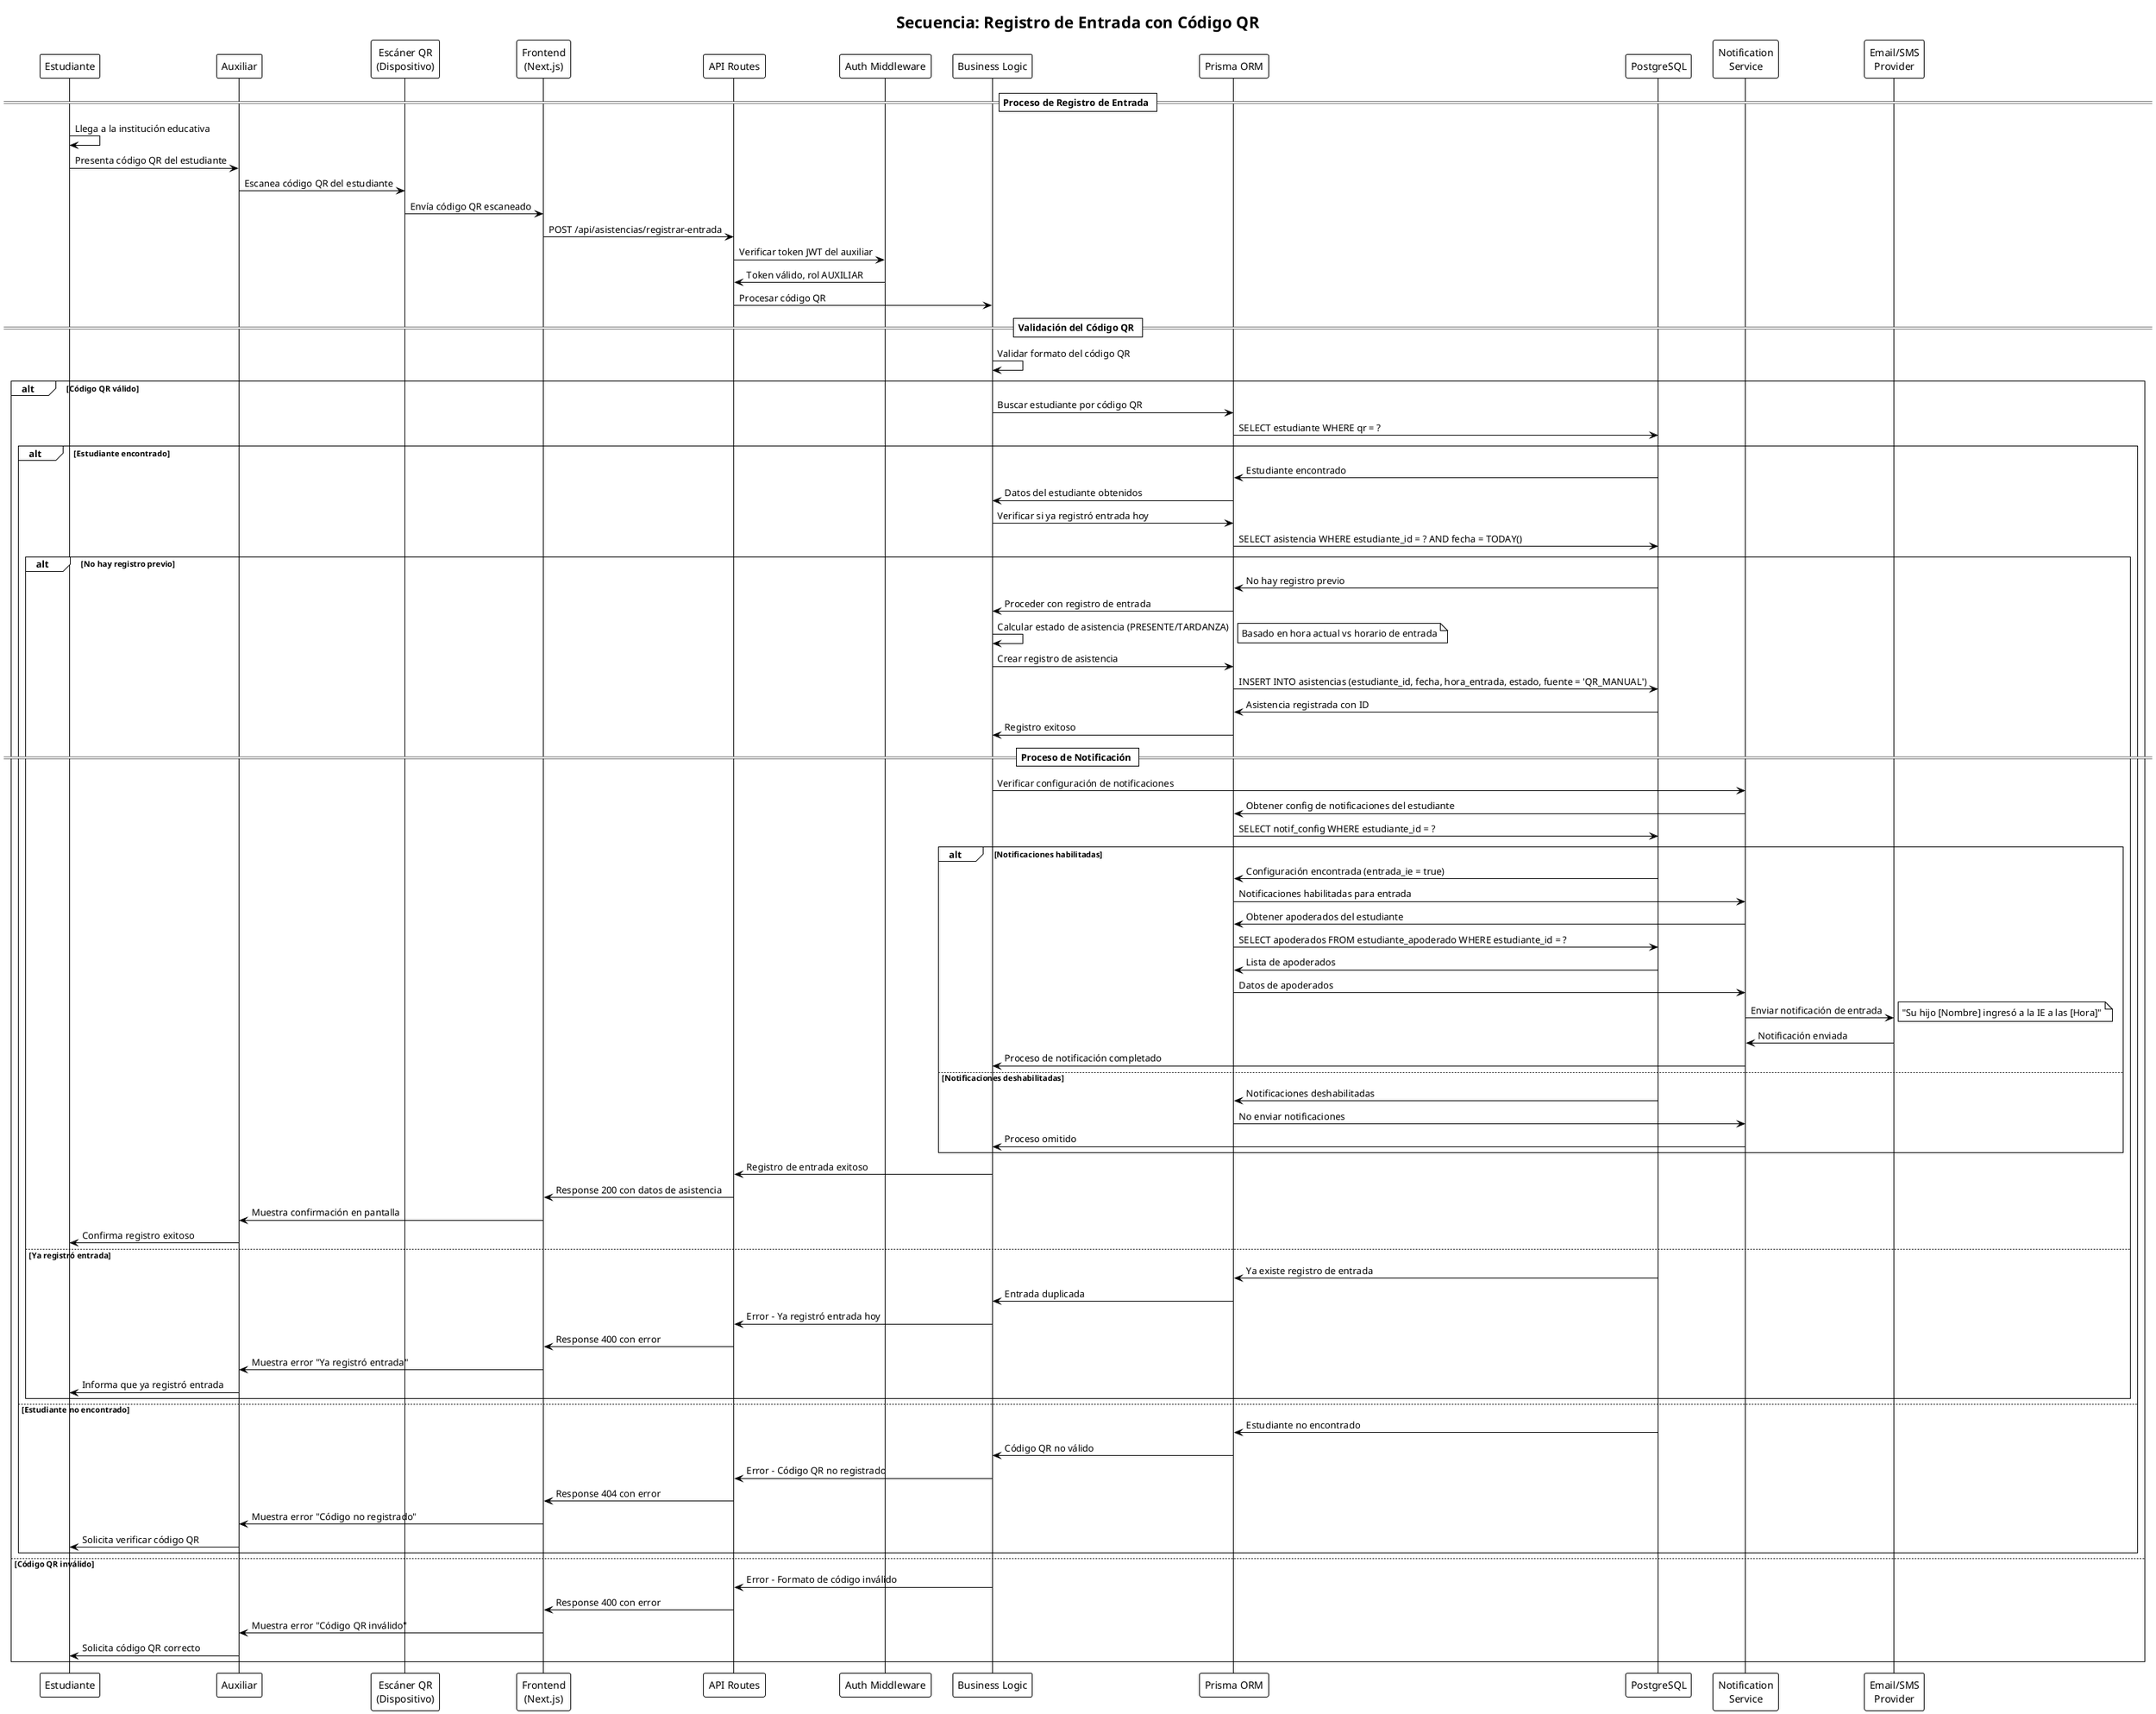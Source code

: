@startuml
!theme plain
title Secuencia: Registro de Entrada con Código QR

participant "Estudiante" as E
participant "Auxiliar" as AUX
participant "Escáner QR\n(Dispositivo)" as QR
participant "Frontend\n(Next.js)" as F
participant "API Routes" as API
participant "Auth Middleware" as Auth
participant "Business Logic" as BL
participant "Prisma ORM" as P
participant "PostgreSQL" as DB
participant "Notification\nService" as NS
participant "Email/SMS\nProvider" as ESP

== Proceso de Registro de Entrada ==

E -> E: Llega a la institución educativa
E -> AUX: Presenta código QR del estudiante
AUX -> QR: Escanea código QR del estudiante
QR -> F: Envía código QR escaneado
F -> API: POST /api/asistencias/registrar-entrada
API -> Auth: Verificar token JWT del auxiliar
Auth -> API: Token válido, rol AUXILIAR
API -> BL: Procesar código QR

== Validación del Código QR ==

BL -> BL: Validar formato del código QR

alt Código QR válido
    BL -> P: Buscar estudiante por código QR
    P -> DB: SELECT estudiante WHERE qr = ?
    
    alt Estudiante encontrado
        DB -> P: Estudiante encontrado
        P -> BL: Datos del estudiante obtenidos
        BL -> P: Verificar si ya registró entrada hoy
        P -> DB: SELECT asistencia WHERE estudiante_id = ? AND fecha = TODAY()
        
        alt No hay registro previo
            DB -> P: No hay registro previo
            P -> BL: Proceder con registro de entrada
            BL -> BL: Calcular estado de asistencia (PRESENTE/TARDANZA)
            note right: Basado en hora actual vs horario de entrada
            BL -> P: Crear registro de asistencia
            P -> DB: INSERT INTO asistencias (estudiante_id, fecha, hora_entrada, estado, fuente = 'QR_MANUAL')
            DB -> P: Asistencia registrada con ID
            P -> BL: Registro exitoso
            
            == Proceso de Notificación ==
            
            BL -> NS: Verificar configuración de notificaciones
            NS -> P: Obtener config de notificaciones del estudiante
            P -> DB: SELECT notif_config WHERE estudiante_id = ?
            
            alt Notificaciones habilitadas
                DB -> P: Configuración encontrada (entrada_ie = true)
                P -> NS: Notificaciones habilitadas para entrada
                NS -> P: Obtener apoderados del estudiante
                P -> DB: SELECT apoderados FROM estudiante_apoderado WHERE estudiante_id = ?
                DB -> P: Lista de apoderados
                P -> NS: Datos de apoderados
                NS -> ESP: Enviar notificación de entrada
                note right: "Su hijo [Nombre] ingresó a la IE a las [Hora]"
                ESP -> NS: Notificación enviada
                NS -> BL: Proceso de notificación completado
            else Notificaciones deshabilitadas
                DB -> P: Notificaciones deshabilitadas
                P -> NS: No enviar notificaciones
                NS -> BL: Proceso omitido
            end
            
            BL -> API: Registro de entrada exitoso
            API -> F: Response 200 con datos de asistencia
            F -> AUX: Muestra confirmación en pantalla
            AUX -> E: Confirma registro exitoso
            
        else Ya registró entrada
            DB -> P: Ya existe registro de entrada
            P -> BL: Entrada duplicada
            BL -> API: Error - Ya registró entrada hoy
            API -> F: Response 400 con error
            F -> AUX: Muestra error "Ya registró entrada"
            AUX -> E: Informa que ya registró entrada
        end
        
    else Estudiante no encontrado
        DB -> P: Estudiante no encontrado
        P -> BL: Código QR no válido
        BL -> API: Error - Código QR no registrado
        API -> F: Response 404 con error
        F -> AUX: Muestra error "Código no registrado"
        AUX -> E: Solicita verificar código QR
    end
    
else Código QR inválido
    BL -> API: Error - Formato de código inválido
    API -> F: Response 400 con error
    F -> AUX: Muestra error "Código QR inválido"
    AUX -> E: Solicita código QR correcto
end

@enduml
